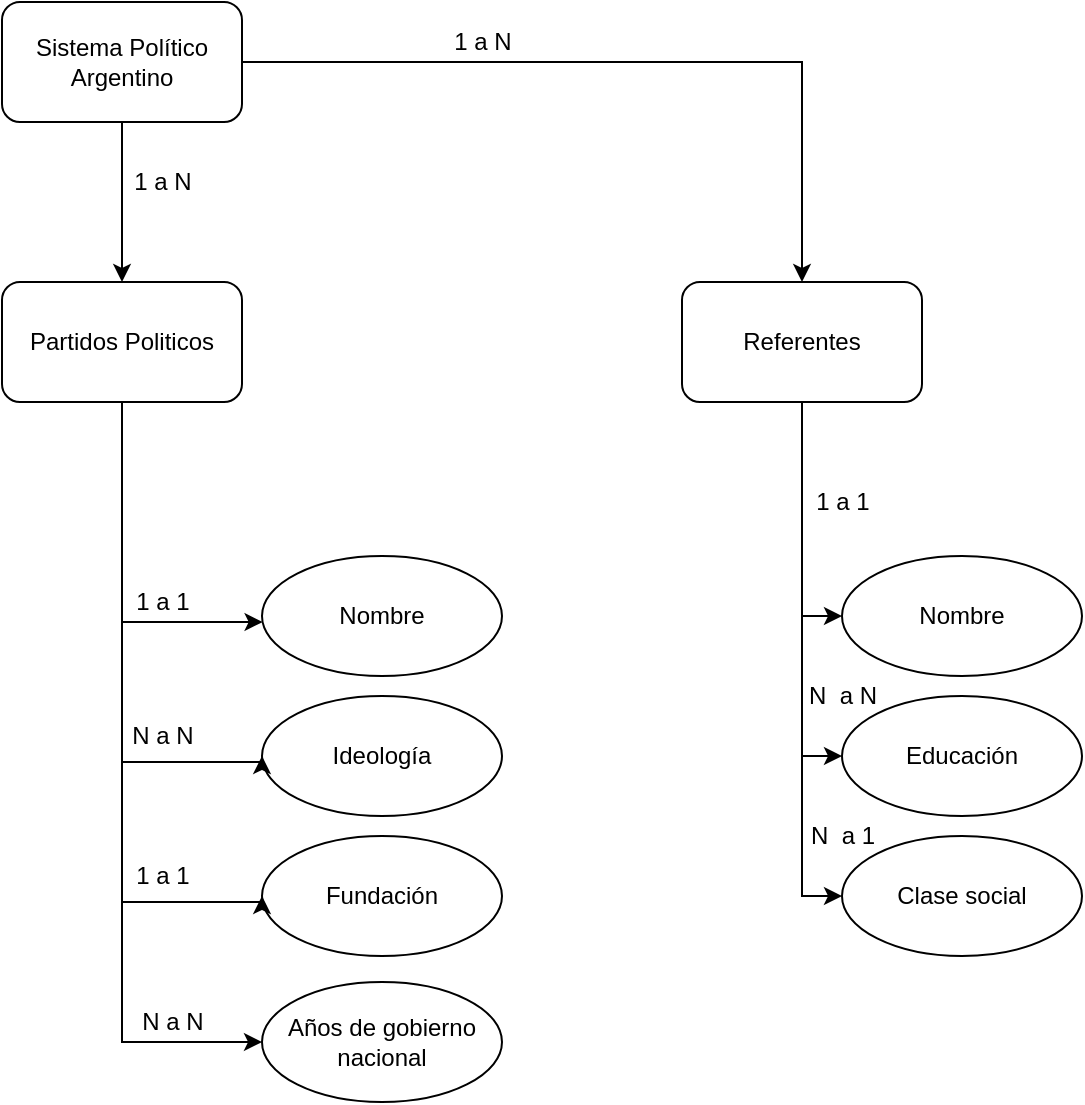 <mxfile>
    <diagram id="bxBateCI61aNzX0ihcRw" name="Página-1">
        <mxGraphModel dx="535" dy="790" grid="1" gridSize="10" guides="1" tooltips="1" connect="1" arrows="1" fold="1" page="1" pageScale="1" pageWidth="827" pageHeight="1169" math="0" shadow="0">
            <root>
                <mxCell id="0"/>
                <mxCell id="1" parent="0"/>
                <mxCell id="4" value="" style="edgeStyle=orthogonalEdgeStyle;rounded=0;orthogonalLoop=1;jettySize=auto;html=1;" edge="1" parent="1" source="2" target="3">
                    <mxGeometry relative="1" as="geometry"/>
                </mxCell>
                <mxCell id="6" value="" style="edgeStyle=orthogonalEdgeStyle;rounded=0;orthogonalLoop=1;jettySize=auto;html=1;" edge="1" parent="1" source="2" target="5">
                    <mxGeometry relative="1" as="geometry"/>
                </mxCell>
                <mxCell id="2" value="Sistema Político Argentino" style="rounded=1;whiteSpace=wrap;html=1;" vertex="1" parent="1">
                    <mxGeometry x="40" y="40" width="120" height="60" as="geometry"/>
                </mxCell>
                <mxCell id="10" value="" style="edgeStyle=orthogonalEdgeStyle;rounded=0;orthogonalLoop=1;jettySize=auto;html=1;" edge="1" parent="1" source="3" target="9">
                    <mxGeometry relative="1" as="geometry">
                        <Array as="points">
                            <mxPoint x="100" y="350"/>
                        </Array>
                    </mxGeometry>
                </mxCell>
                <mxCell id="3" value="Partidos Politicos" style="whiteSpace=wrap;html=1;rounded=1;" vertex="1" parent="1">
                    <mxGeometry x="40" y="180" width="120" height="60" as="geometry"/>
                </mxCell>
                <mxCell id="18" value="" style="edgeStyle=orthogonalEdgeStyle;rounded=0;orthogonalLoop=1;jettySize=auto;html=1;" edge="1" parent="1" source="5" target="17">
                    <mxGeometry relative="1" as="geometry">
                        <Array as="points">
                            <mxPoint x="440" y="347"/>
                        </Array>
                    </mxGeometry>
                </mxCell>
                <mxCell id="5" value="Referentes" style="whiteSpace=wrap;html=1;rounded=1;" vertex="1" parent="1">
                    <mxGeometry x="380" y="180" width="120" height="60" as="geometry"/>
                </mxCell>
                <mxCell id="9" value="Nombre" style="ellipse;whiteSpace=wrap;html=1;rounded=1;" vertex="1" parent="1">
                    <mxGeometry x="170" y="317" width="120" height="60" as="geometry"/>
                </mxCell>
                <mxCell id="11" value="Ideología" style="ellipse;whiteSpace=wrap;html=1;rounded=1;" vertex="1" parent="1">
                    <mxGeometry x="170" y="387" width="120" height="60" as="geometry"/>
                </mxCell>
                <mxCell id="12" value="" style="edgeStyle=orthogonalEdgeStyle;rounded=0;orthogonalLoop=1;jettySize=auto;html=1;entryX=0;entryY=0.5;entryDx=0;entryDy=0;exitX=0.5;exitY=1;exitDx=0;exitDy=0;" edge="1" parent="1" source="3" target="11">
                    <mxGeometry relative="1" as="geometry">
                        <mxPoint x="110" y="250" as="sourcePoint"/>
                        <mxPoint x="180" y="360" as="targetPoint"/>
                        <Array as="points">
                            <mxPoint x="100" y="420"/>
                        </Array>
                    </mxGeometry>
                </mxCell>
                <mxCell id="13" value="Fundación" style="ellipse;whiteSpace=wrap;html=1;rounded=1;" vertex="1" parent="1">
                    <mxGeometry x="170" y="457" width="120" height="60" as="geometry"/>
                </mxCell>
                <mxCell id="14" value="" style="edgeStyle=orthogonalEdgeStyle;rounded=0;orthogonalLoop=1;jettySize=auto;html=1;entryX=0;entryY=0.5;entryDx=0;entryDy=0;" edge="1" parent="1" source="3" target="13">
                    <mxGeometry relative="1" as="geometry">
                        <mxPoint x="290" y="290" as="sourcePoint"/>
                        <mxPoint x="180" y="430" as="targetPoint"/>
                        <Array as="points">
                            <mxPoint x="100" y="490"/>
                        </Array>
                    </mxGeometry>
                </mxCell>
                <mxCell id="15" value="Años de gobierno nacional" style="ellipse;whiteSpace=wrap;html=1;rounded=1;" vertex="1" parent="1">
                    <mxGeometry x="170" y="530" width="120" height="60" as="geometry"/>
                </mxCell>
                <mxCell id="16" value="" style="edgeStyle=orthogonalEdgeStyle;rounded=0;orthogonalLoop=1;jettySize=auto;html=1;entryX=0;entryY=0.5;entryDx=0;entryDy=0;exitX=0.5;exitY=1;exitDx=0;exitDy=0;" edge="1" parent="1" source="3" target="15">
                    <mxGeometry relative="1" as="geometry">
                        <mxPoint x="110" y="250" as="sourcePoint"/>
                        <mxPoint x="180" y="497" as="targetPoint"/>
                        <Array as="points">
                            <mxPoint x="100" y="560"/>
                        </Array>
                    </mxGeometry>
                </mxCell>
                <mxCell id="17" value="Nombre" style="ellipse;whiteSpace=wrap;html=1;rounded=1;" vertex="1" parent="1">
                    <mxGeometry x="460" y="317" width="120" height="60" as="geometry"/>
                </mxCell>
                <mxCell id="19" value="Educación" style="ellipse;whiteSpace=wrap;html=1;rounded=1;" vertex="1" parent="1">
                    <mxGeometry x="460" y="387" width="120" height="60" as="geometry"/>
                </mxCell>
                <mxCell id="20" value="" style="edgeStyle=orthogonalEdgeStyle;rounded=0;orthogonalLoop=1;jettySize=auto;html=1;entryX=0;entryY=0.5;entryDx=0;entryDy=0;exitX=0.5;exitY=1;exitDx=0;exitDy=0;" edge="1" parent="1" source="5" target="19">
                    <mxGeometry relative="1" as="geometry">
                        <mxPoint x="450" y="250" as="sourcePoint"/>
                        <mxPoint x="470" y="357" as="targetPoint"/>
                        <Array as="points">
                            <mxPoint x="440" y="417"/>
                        </Array>
                    </mxGeometry>
                </mxCell>
                <mxCell id="21" value="Clase social" style="ellipse;whiteSpace=wrap;html=1;rounded=1;" vertex="1" parent="1">
                    <mxGeometry x="460" y="457" width="120" height="60" as="geometry"/>
                </mxCell>
                <mxCell id="22" value="" style="edgeStyle=orthogonalEdgeStyle;rounded=0;orthogonalLoop=1;jettySize=auto;html=1;entryX=0;entryY=0.5;entryDx=0;entryDy=0;exitX=0.5;exitY=1;exitDx=0;exitDy=0;" edge="1" parent="1" source="5" target="21">
                    <mxGeometry relative="1" as="geometry">
                        <mxPoint x="450" y="250" as="sourcePoint"/>
                        <mxPoint x="470" y="427" as="targetPoint"/>
                        <Array as="points">
                            <mxPoint x="440" y="487"/>
                        </Array>
                    </mxGeometry>
                </mxCell>
                <mxCell id="23" value="1 a N" style="text;html=1;resizable=0;autosize=1;align=center;verticalAlign=middle;points=[];fillColor=none;strokeColor=none;rounded=0;" vertex="1" parent="1">
                    <mxGeometry x="100" y="120" width="40" height="20" as="geometry"/>
                </mxCell>
                <mxCell id="24" value="1 a N" style="text;html=1;resizable=0;autosize=1;align=center;verticalAlign=middle;points=[];fillColor=none;strokeColor=none;rounded=0;" vertex="1" parent="1">
                    <mxGeometry x="260" y="50" width="40" height="20" as="geometry"/>
                </mxCell>
                <mxCell id="25" value="1 a 1" style="text;html=1;resizable=0;autosize=1;align=center;verticalAlign=middle;points=[];fillColor=none;strokeColor=none;rounded=0;" vertex="1" parent="1">
                    <mxGeometry x="440" y="280" width="40" height="20" as="geometry"/>
                </mxCell>
                <mxCell id="26" value="N&amp;nbsp; a N" style="text;html=1;resizable=0;autosize=1;align=center;verticalAlign=middle;points=[];fillColor=none;strokeColor=none;rounded=0;" vertex="1" parent="1">
                    <mxGeometry x="435" y="377" width="50" height="20" as="geometry"/>
                </mxCell>
                <mxCell id="27" value="N&amp;nbsp; a 1" style="text;html=1;resizable=0;autosize=1;align=center;verticalAlign=middle;points=[];fillColor=none;strokeColor=none;rounded=0;" vertex="1" parent="1">
                    <mxGeometry x="435" y="447" width="50" height="20" as="geometry"/>
                </mxCell>
                <mxCell id="28" value="1 a 1" style="text;html=1;resizable=0;autosize=1;align=center;verticalAlign=middle;points=[];fillColor=none;strokeColor=none;rounded=0;" vertex="1" parent="1">
                    <mxGeometry x="100" y="330" width="40" height="20" as="geometry"/>
                </mxCell>
                <mxCell id="30" value="N a N" style="text;html=1;resizable=0;autosize=1;align=center;verticalAlign=middle;points=[];fillColor=none;strokeColor=none;rounded=0;" vertex="1" parent="1">
                    <mxGeometry x="95" y="397" width="50" height="20" as="geometry"/>
                </mxCell>
                <mxCell id="31" value="1 a 1" style="text;html=1;resizable=0;autosize=1;align=center;verticalAlign=middle;points=[];fillColor=none;strokeColor=none;rounded=0;" vertex="1" parent="1">
                    <mxGeometry x="100" y="467" width="40" height="20" as="geometry"/>
                </mxCell>
                <mxCell id="32" value="N a N" style="text;html=1;resizable=0;autosize=1;align=center;verticalAlign=middle;points=[];fillColor=none;strokeColor=none;rounded=0;" vertex="1" parent="1">
                    <mxGeometry x="100" y="540" width="50" height="20" as="geometry"/>
                </mxCell>
            </root>
        </mxGraphModel>
    </diagram>
</mxfile>